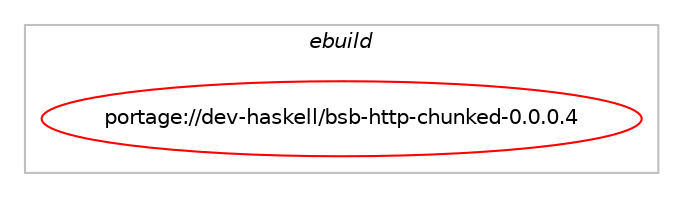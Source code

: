 digraph prolog {

# *************
# Graph options
# *************

newrank=true;
concentrate=true;
compound=true;
graph [rankdir=LR,fontname=Helvetica,fontsize=10,ranksep=1.5];#, ranksep=2.5, nodesep=0.2];
edge  [arrowhead=vee];
node  [fontname=Helvetica,fontsize=10];

# **********
# The ebuild
# **********

subgraph cluster_leftcol {
color=gray;
label=<<i>ebuild</i>>;
id [label="portage://dev-haskell/bsb-http-chunked-0.0.0.4", color=red, width=4, href="../dev-haskell/bsb-http-chunked-0.0.0.4.svg"];
}

# ****************
# The dependencies
# ****************

subgraph cluster_midcol {
color=gray;
label=<<i>dependencies</i>>;
subgraph cluster_compile {
fillcolor="#eeeeee";
style=filled;
label=<<i>compile</i>>;
# *** BEGIN UNKNOWN DEPENDENCY TYPE (TODO) ***
# id -> equal(use_conditional_group(positive,hscolour,portage://dev-haskell/bsb-http-chunked-0.0.0.4,[package_dependency(portage://dev-haskell/bsb-http-chunked-0.0.0.4,install,no,dev-haskell,hscolour,none,[,,],[],[])]))
# *** END UNKNOWN DEPENDENCY TYPE (TODO) ***

# *** BEGIN UNKNOWN DEPENDENCY TYPE (TODO) ***
# id -> equal(use_conditional_group(positive,test,portage://dev-haskell/bsb-http-chunked-0.0.0.4,[package_dependency(portage://dev-haskell/bsb-http-chunked-0.0.0.4,install,no,dev-haskell,attoparsec,none,[,,],[],[]),package_dependency(portage://dev-haskell/bsb-http-chunked-0.0.0.4,install,no,dev-haskell,blaze-builder,greaterequal,[0.2.1.4,,,0.2.1.4],[],[]),package_dependency(portage://dev-haskell/bsb-http-chunked-0.0.0.4,install,no,dev-haskell,doctest,greaterequal,[0.8,,,0.8],[],[]),package_dependency(portage://dev-haskell/bsb-http-chunked-0.0.0.4,install,no,dev-haskell,hedgehog,none,[,,],[],[]),package_dependency(portage://dev-haskell/bsb-http-chunked-0.0.0.4,install,no,dev-haskell,tasty,none,[,,],[],[]),package_dependency(portage://dev-haskell/bsb-http-chunked-0.0.0.4,install,no,dev-haskell,tasty-hedgehog,none,[,,],[],[]),package_dependency(portage://dev-haskell/bsb-http-chunked-0.0.0.4,install,no,dev-haskell,tasty-hunit,none,[,,],[],[])]))
# *** END UNKNOWN DEPENDENCY TYPE (TODO) ***

# *** BEGIN UNKNOWN DEPENDENCY TYPE (TODO) ***
# id -> equal(use_conditional_group(positive,test,portage://dev-haskell/bsb-http-chunked-0.0.0.4,[package_dependency(portage://dev-haskell/bsb-http-chunked-0.0.0.4,install,no,dev-lang,ghc,smaller,[9.1,,,9.1],[],[])]))
# *** END UNKNOWN DEPENDENCY TYPE (TODO) ***

# *** BEGIN UNKNOWN DEPENDENCY TYPE (TODO) ***
# id -> equal(package_dependency(portage://dev-haskell/bsb-http-chunked-0.0.0.4,install,no,dev-haskell,cabal,greaterequal,[1.22.2.0,,,1.22.2.0],[],[]))
# *** END UNKNOWN DEPENDENCY TYPE (TODO) ***

# *** BEGIN UNKNOWN DEPENDENCY TYPE (TODO) ***
# id -> equal(package_dependency(portage://dev-haskell/bsb-http-chunked-0.0.0.4,install,no,dev-lang,ghc,greaterequal,[7.10.1,,,7.10.1],any_same_slot,[]))
# *** END UNKNOWN DEPENDENCY TYPE (TODO) ***

}
subgraph cluster_compileandrun {
fillcolor="#eeeeee";
style=filled;
label=<<i>compile and run</i>>;
}
subgraph cluster_run {
fillcolor="#eeeeee";
style=filled;
label=<<i>run</i>>;
# *** BEGIN UNKNOWN DEPENDENCY TYPE (TODO) ***
# id -> equal(use_conditional_group(positive,test,portage://dev-haskell/bsb-http-chunked-0.0.0.4,[package_dependency(portage://dev-haskell/bsb-http-chunked-0.0.0.4,run,no,dev-lang,ghc,smaller,[9.1,,,9.1],[],[])]))
# *** END UNKNOWN DEPENDENCY TYPE (TODO) ***

# *** BEGIN UNKNOWN DEPENDENCY TYPE (TODO) ***
# id -> equal(package_dependency(portage://dev-haskell/bsb-http-chunked-0.0.0.4,run,no,dev-lang,ghc,greaterequal,[7.10.1,,,7.10.1],any_same_slot,[]))
# *** END UNKNOWN DEPENDENCY TYPE (TODO) ***

# *** BEGIN UNKNOWN DEPENDENCY TYPE (TODO) ***
# id -> equal(package_dependency(portage://dev-haskell/bsb-http-chunked-0.0.0.4,run,no,dev-lang,ghc,none,[,,],any_same_slot,[use(optenable(profile),none)]))
# *** END UNKNOWN DEPENDENCY TYPE (TODO) ***

}
}

# **************
# The candidates
# **************

subgraph cluster_choices {
rank=same;
color=gray;
label=<<i>candidates</i>>;

}

}
